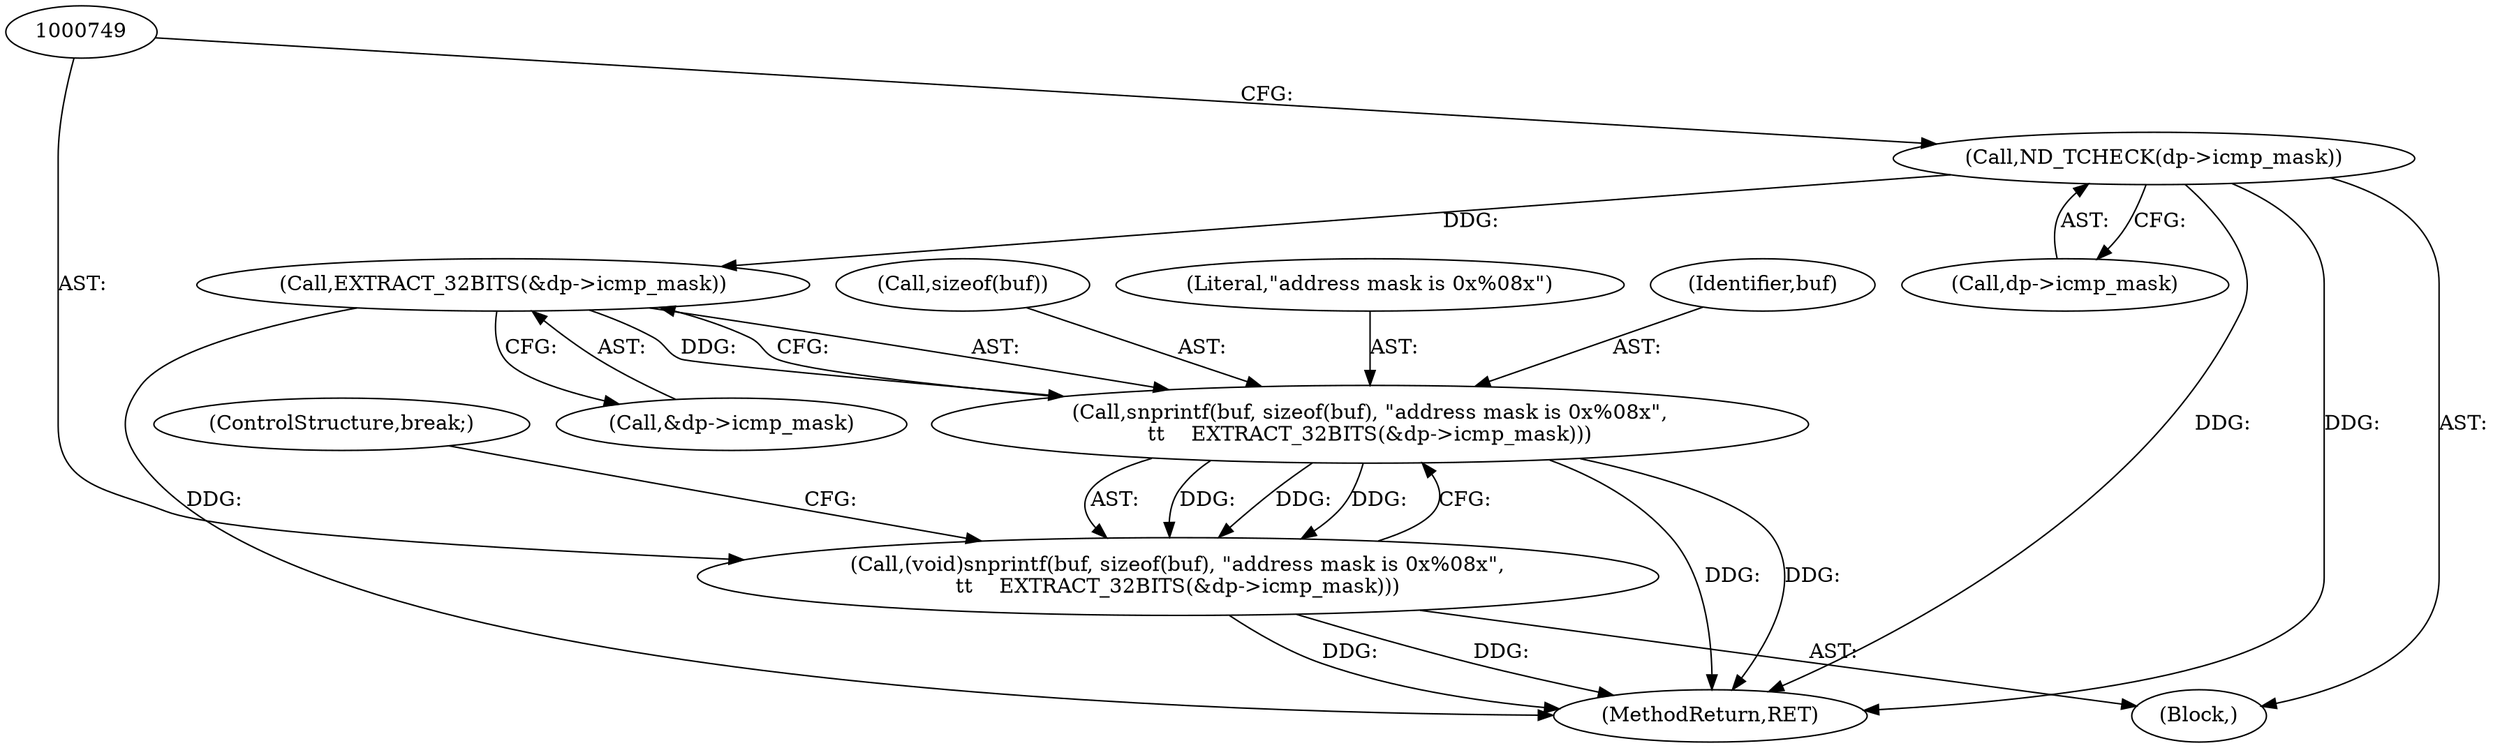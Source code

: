 digraph "0_tcpdump_1a1bce0526a77b62e41531b00f8bb5e21fd4f3a3@pointer" {
"1000755" [label="(Call,EXTRACT_32BITS(&dp->icmp_mask))"];
"1000744" [label="(Call,ND_TCHECK(dp->icmp_mask))"];
"1000750" [label="(Call,snprintf(buf, sizeof(buf), \"address mask is 0x%08x\",\n\t\t    EXTRACT_32BITS(&dp->icmp_mask)))"];
"1000748" [label="(Call,(void)snprintf(buf, sizeof(buf), \"address mask is 0x%08x\",\n\t\t    EXTRACT_32BITS(&dp->icmp_mask)))"];
"1000750" [label="(Call,snprintf(buf, sizeof(buf), \"address mask is 0x%08x\",\n\t\t    EXTRACT_32BITS(&dp->icmp_mask)))"];
"1000756" [label="(Call,&dp->icmp_mask)"];
"1000748" [label="(Call,(void)snprintf(buf, sizeof(buf), \"address mask is 0x%08x\",\n\t\t    EXTRACT_32BITS(&dp->icmp_mask)))"];
"1000162" [label="(Block,)"];
"1000751" [label="(Identifier,buf)"];
"1000752" [label="(Call,sizeof(buf))"];
"1001279" [label="(MethodReturn,RET)"];
"1000755" [label="(Call,EXTRACT_32BITS(&dp->icmp_mask))"];
"1000745" [label="(Call,dp->icmp_mask)"];
"1000760" [label="(ControlStructure,break;)"];
"1000754" [label="(Literal,\"address mask is 0x%08x\")"];
"1000744" [label="(Call,ND_TCHECK(dp->icmp_mask))"];
"1000755" -> "1000750"  [label="AST: "];
"1000755" -> "1000756"  [label="CFG: "];
"1000756" -> "1000755"  [label="AST: "];
"1000750" -> "1000755"  [label="CFG: "];
"1000755" -> "1001279"  [label="DDG: "];
"1000755" -> "1000750"  [label="DDG: "];
"1000744" -> "1000755"  [label="DDG: "];
"1000744" -> "1000162"  [label="AST: "];
"1000744" -> "1000745"  [label="CFG: "];
"1000745" -> "1000744"  [label="AST: "];
"1000749" -> "1000744"  [label="CFG: "];
"1000744" -> "1001279"  [label="DDG: "];
"1000744" -> "1001279"  [label="DDG: "];
"1000750" -> "1000748"  [label="AST: "];
"1000751" -> "1000750"  [label="AST: "];
"1000752" -> "1000750"  [label="AST: "];
"1000754" -> "1000750"  [label="AST: "];
"1000748" -> "1000750"  [label="CFG: "];
"1000750" -> "1001279"  [label="DDG: "];
"1000750" -> "1001279"  [label="DDG: "];
"1000750" -> "1000748"  [label="DDG: "];
"1000750" -> "1000748"  [label="DDG: "];
"1000750" -> "1000748"  [label="DDG: "];
"1000748" -> "1000162"  [label="AST: "];
"1000749" -> "1000748"  [label="AST: "];
"1000760" -> "1000748"  [label="CFG: "];
"1000748" -> "1001279"  [label="DDG: "];
"1000748" -> "1001279"  [label="DDG: "];
}
